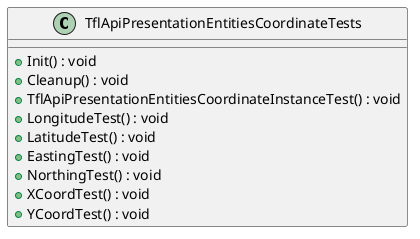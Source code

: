 @startuml
class TflApiPresentationEntitiesCoordinateTests {
    + Init() : void
    + Cleanup() : void
    + TflApiPresentationEntitiesCoordinateInstanceTest() : void
    + LongitudeTest() : void
    + LatitudeTest() : void
    + EastingTest() : void
    + NorthingTest() : void
    + XCoordTest() : void
    + YCoordTest() : void
}
@enduml
